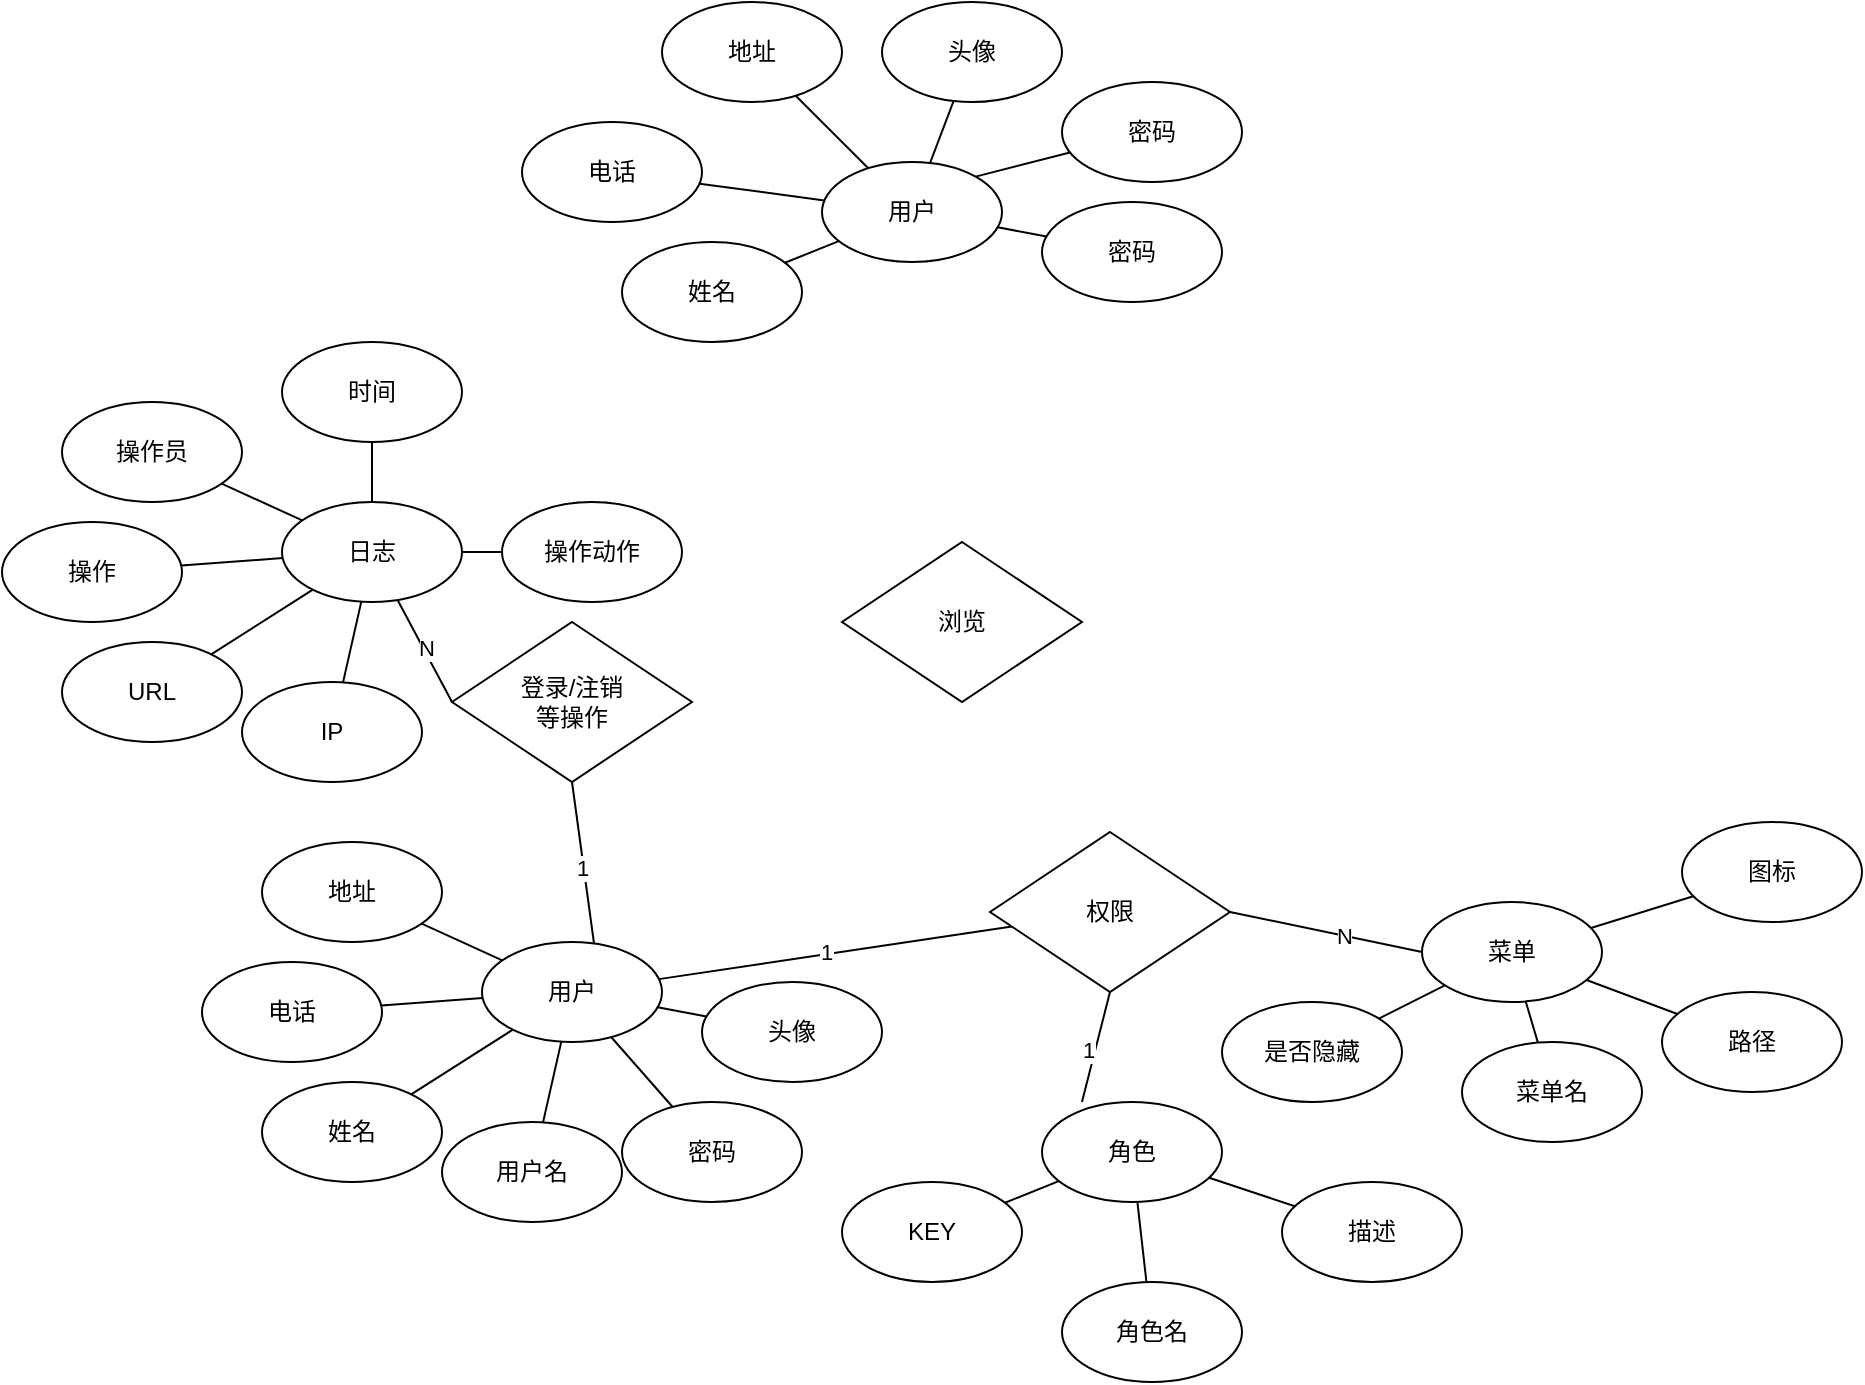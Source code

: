 <mxfile version="21.0.6" type="github">
  <diagram name="第 1 页" id="2mRQ52QLlzKnQliinkt1">
    <mxGraphModel dx="1811" dy="1759" grid="1" gridSize="10" guides="1" tooltips="1" connect="1" arrows="1" fold="1" page="1" pageScale="1" pageWidth="827" pageHeight="1169" math="0" shadow="0">
      <root>
        <mxCell id="0" />
        <mxCell id="1" parent="0" />
        <mxCell id="mOGSaVw1MvXez0ik0sxi-4" value="" style="rounded=0;orthogonalLoop=1;jettySize=auto;html=1;endArrow=none;endFill=0;" edge="1" parent="1" source="mOGSaVw1MvXez0ik0sxi-1" target="mOGSaVw1MvXez0ik0sxi-3">
          <mxGeometry relative="1" as="geometry" />
        </mxCell>
        <mxCell id="mOGSaVw1MvXez0ik0sxi-47" value="" style="rounded=0;orthogonalLoop=1;jettySize=auto;html=1;endArrow=none;endFill=0;" edge="1" parent="1" source="mOGSaVw1MvXez0ik0sxi-1" target="mOGSaVw1MvXez0ik0sxi-46">
          <mxGeometry relative="1" as="geometry" />
        </mxCell>
        <mxCell id="mOGSaVw1MvXez0ik0sxi-50" value="1" style="edgeLabel;html=1;align=center;verticalAlign=middle;resizable=0;points=[];" vertex="1" connectable="0" parent="mOGSaVw1MvXez0ik0sxi-47">
          <mxGeometry x="-0.059" y="1" relative="1" as="geometry">
            <mxPoint as="offset" />
          </mxGeometry>
        </mxCell>
        <mxCell id="mOGSaVw1MvXez0ik0sxi-1" value="用户" style="ellipse;whiteSpace=wrap;html=1;" vertex="1" parent="1">
          <mxGeometry x="160" y="360" width="90" height="50" as="geometry" />
        </mxCell>
        <mxCell id="mOGSaVw1MvXez0ik0sxi-3" value="姓名" style="ellipse;whiteSpace=wrap;html=1;" vertex="1" parent="1">
          <mxGeometry x="50" y="430" width="90" height="50" as="geometry" />
        </mxCell>
        <mxCell id="mOGSaVw1MvXez0ik0sxi-9" value="" style="rounded=0;orthogonalLoop=1;jettySize=auto;html=1;endArrow=none;endFill=0;" edge="1" parent="1" target="mOGSaVw1MvXez0ik0sxi-10" source="mOGSaVw1MvXez0ik0sxi-1">
          <mxGeometry relative="1" as="geometry">
            <mxPoint x="285" y="450" as="sourcePoint" />
          </mxGeometry>
        </mxCell>
        <mxCell id="mOGSaVw1MvXez0ik0sxi-10" value="用户名" style="ellipse;whiteSpace=wrap;html=1;" vertex="1" parent="1">
          <mxGeometry x="140" y="450" width="90" height="50" as="geometry" />
        </mxCell>
        <mxCell id="mOGSaVw1MvXez0ik0sxi-12" value="" style="rounded=0;orthogonalLoop=1;jettySize=auto;html=1;endArrow=none;endFill=0;" edge="1" parent="1" target="mOGSaVw1MvXez0ik0sxi-13" source="mOGSaVw1MvXez0ik0sxi-1">
          <mxGeometry relative="1" as="geometry">
            <mxPoint x="145" y="300" as="sourcePoint" />
          </mxGeometry>
        </mxCell>
        <mxCell id="mOGSaVw1MvXez0ik0sxi-13" value="电话" style="ellipse;whiteSpace=wrap;html=1;" vertex="1" parent="1">
          <mxGeometry x="20" y="370" width="90" height="50" as="geometry" />
        </mxCell>
        <mxCell id="mOGSaVw1MvXez0ik0sxi-14" value="" style="rounded=0;orthogonalLoop=1;jettySize=auto;html=1;endArrow=none;endFill=0;" edge="1" parent="1" target="mOGSaVw1MvXez0ik0sxi-15" source="mOGSaVw1MvXez0ik0sxi-1">
          <mxGeometry relative="1" as="geometry">
            <mxPoint x="365" y="417" as="sourcePoint" />
          </mxGeometry>
        </mxCell>
        <mxCell id="mOGSaVw1MvXez0ik0sxi-15" value="密码" style="ellipse;whiteSpace=wrap;html=1;" vertex="1" parent="1">
          <mxGeometry x="230" y="440" width="90" height="50" as="geometry" />
        </mxCell>
        <mxCell id="mOGSaVw1MvXez0ik0sxi-16" value="" style="rounded=0;orthogonalLoop=1;jettySize=auto;html=1;endArrow=none;endFill=0;" edge="1" parent="1" target="mOGSaVw1MvXez0ik0sxi-17" source="mOGSaVw1MvXez0ik0sxi-1">
          <mxGeometry relative="1" as="geometry">
            <mxPoint x="415" y="347" as="sourcePoint" />
          </mxGeometry>
        </mxCell>
        <mxCell id="mOGSaVw1MvXez0ik0sxi-17" value="头像" style="ellipse;whiteSpace=wrap;html=1;" vertex="1" parent="1">
          <mxGeometry x="270" y="380" width="90" height="50" as="geometry" />
        </mxCell>
        <mxCell id="mOGSaVw1MvXez0ik0sxi-18" value="" style="rounded=0;orthogonalLoop=1;jettySize=auto;html=1;endArrow=none;endFill=0;" edge="1" parent="1" target="mOGSaVw1MvXez0ik0sxi-19" source="mOGSaVw1MvXez0ik0sxi-1">
          <mxGeometry relative="1" as="geometry">
            <mxPoint x="125" y="230" as="sourcePoint" />
          </mxGeometry>
        </mxCell>
        <mxCell id="mOGSaVw1MvXez0ik0sxi-19" value="地址" style="ellipse;whiteSpace=wrap;html=1;" vertex="1" parent="1">
          <mxGeometry x="50" y="310" width="90" height="50" as="geometry" />
        </mxCell>
        <mxCell id="mOGSaVw1MvXez0ik0sxi-20" value="" style="rounded=0;orthogonalLoop=1;jettySize=auto;html=1;endArrow=none;endFill=0;" edge="1" parent="1" source="mOGSaVw1MvXez0ik0sxi-21" target="mOGSaVw1MvXez0ik0sxi-22">
          <mxGeometry relative="1" as="geometry" />
        </mxCell>
        <mxCell id="mOGSaVw1MvXez0ik0sxi-21" value="角色" style="ellipse;whiteSpace=wrap;html=1;" vertex="1" parent="1">
          <mxGeometry x="440" y="440" width="90" height="50" as="geometry" />
        </mxCell>
        <mxCell id="mOGSaVw1MvXez0ik0sxi-22" value="角色名" style="ellipse;whiteSpace=wrap;html=1;" vertex="1" parent="1">
          <mxGeometry x="450" y="530" width="90" height="50" as="geometry" />
        </mxCell>
        <mxCell id="mOGSaVw1MvXez0ik0sxi-23" value="" style="rounded=0;orthogonalLoop=1;jettySize=auto;html=1;endArrow=none;endFill=0;" edge="1" parent="1" source="mOGSaVw1MvXez0ik0sxi-21" target="mOGSaVw1MvXez0ik0sxi-24">
          <mxGeometry relative="1" as="geometry">
            <mxPoint x="505" y="460" as="sourcePoint" />
          </mxGeometry>
        </mxCell>
        <mxCell id="mOGSaVw1MvXez0ik0sxi-24" value="描述" style="ellipse;whiteSpace=wrap;html=1;" vertex="1" parent="1">
          <mxGeometry x="560" y="480" width="90" height="50" as="geometry" />
        </mxCell>
        <mxCell id="mOGSaVw1MvXez0ik0sxi-25" value="" style="rounded=0;orthogonalLoop=1;jettySize=auto;html=1;endArrow=none;endFill=0;" edge="1" parent="1" source="mOGSaVw1MvXez0ik0sxi-21" target="mOGSaVw1MvXez0ik0sxi-26">
          <mxGeometry relative="1" as="geometry">
            <mxPoint x="365" y="310" as="sourcePoint" />
          </mxGeometry>
        </mxCell>
        <mxCell id="mOGSaVw1MvXez0ik0sxi-26" value="KEY" style="ellipse;whiteSpace=wrap;html=1;" vertex="1" parent="1">
          <mxGeometry x="340" y="480" width="90" height="50" as="geometry" />
        </mxCell>
        <mxCell id="mOGSaVw1MvXez0ik0sxi-33" value="" style="rounded=0;orthogonalLoop=1;jettySize=auto;html=1;endArrow=none;endFill=0;" edge="1" parent="1" source="mOGSaVw1MvXez0ik0sxi-34" target="mOGSaVw1MvXez0ik0sxi-35">
          <mxGeometry relative="1" as="geometry" />
        </mxCell>
        <mxCell id="mOGSaVw1MvXez0ik0sxi-34" value="菜单" style="ellipse;whiteSpace=wrap;html=1;" vertex="1" parent="1">
          <mxGeometry x="630" y="340" width="90" height="50" as="geometry" />
        </mxCell>
        <mxCell id="mOGSaVw1MvXez0ik0sxi-35" value="是否隐藏" style="ellipse;whiteSpace=wrap;html=1;" vertex="1" parent="1">
          <mxGeometry x="530" y="390" width="90" height="50" as="geometry" />
        </mxCell>
        <mxCell id="mOGSaVw1MvXez0ik0sxi-36" value="" style="rounded=0;orthogonalLoop=1;jettySize=auto;html=1;endArrow=none;endFill=0;" edge="1" parent="1" source="mOGSaVw1MvXez0ik0sxi-34" target="mOGSaVw1MvXez0ik0sxi-37">
          <mxGeometry relative="1" as="geometry">
            <mxPoint x="725" y="330" as="sourcePoint" />
          </mxGeometry>
        </mxCell>
        <mxCell id="mOGSaVw1MvXez0ik0sxi-37" value="菜单名" style="ellipse;whiteSpace=wrap;html=1;" vertex="1" parent="1">
          <mxGeometry x="650" y="410" width="90" height="50" as="geometry" />
        </mxCell>
        <mxCell id="mOGSaVw1MvXez0ik0sxi-40" value="" style="rounded=0;orthogonalLoop=1;jettySize=auto;html=1;endArrow=none;endFill=0;" edge="1" parent="1" source="mOGSaVw1MvXez0ik0sxi-34" target="mOGSaVw1MvXez0ik0sxi-41">
          <mxGeometry relative="1" as="geometry">
            <mxPoint x="805" y="297" as="sourcePoint" />
          </mxGeometry>
        </mxCell>
        <mxCell id="mOGSaVw1MvXez0ik0sxi-41" value="路径" style="ellipse;whiteSpace=wrap;html=1;" vertex="1" parent="1">
          <mxGeometry x="750" y="385" width="90" height="50" as="geometry" />
        </mxCell>
        <mxCell id="mOGSaVw1MvXez0ik0sxi-42" value="" style="rounded=0;orthogonalLoop=1;jettySize=auto;html=1;endArrow=none;endFill=0;" edge="1" parent="1" source="mOGSaVw1MvXez0ik0sxi-34" target="mOGSaVw1MvXez0ik0sxi-43">
          <mxGeometry relative="1" as="geometry">
            <mxPoint x="855" y="227" as="sourcePoint" />
          </mxGeometry>
        </mxCell>
        <mxCell id="mOGSaVw1MvXez0ik0sxi-43" value="图标" style="ellipse;whiteSpace=wrap;html=1;" vertex="1" parent="1">
          <mxGeometry x="760" y="300" width="90" height="50" as="geometry" />
        </mxCell>
        <mxCell id="mOGSaVw1MvXez0ik0sxi-46" value="权限" style="rhombus;whiteSpace=wrap;html=1;" vertex="1" parent="1">
          <mxGeometry x="414" y="305" width="120" height="80" as="geometry" />
        </mxCell>
        <mxCell id="mOGSaVw1MvXez0ik0sxi-48" value="" style="rounded=0;orthogonalLoop=1;jettySize=auto;html=1;endArrow=none;endFill=0;entryX=1;entryY=0.5;entryDx=0;entryDy=0;exitX=0;exitY=0.5;exitDx=0;exitDy=0;" edge="1" parent="1" source="mOGSaVw1MvXez0ik0sxi-34" target="mOGSaVw1MvXez0ik0sxi-46">
          <mxGeometry relative="1" as="geometry">
            <mxPoint x="246" y="377" as="sourcePoint" />
            <mxPoint x="378" y="299" as="targetPoint" />
          </mxGeometry>
        </mxCell>
        <mxCell id="mOGSaVw1MvXez0ik0sxi-53" value="N" style="edgeLabel;html=1;align=center;verticalAlign=middle;resizable=0;points=[];" vertex="1" connectable="0" parent="mOGSaVw1MvXez0ik0sxi-48">
          <mxGeometry x="-0.17" relative="1" as="geometry">
            <mxPoint as="offset" />
          </mxGeometry>
        </mxCell>
        <mxCell id="mOGSaVw1MvXez0ik0sxi-49" value="" style="rounded=0;orthogonalLoop=1;jettySize=auto;html=1;endArrow=none;endFill=0;entryX=0.5;entryY=1;entryDx=0;entryDy=0;exitX=0.222;exitY=0;exitDx=0;exitDy=0;exitPerimeter=0;" edge="1" parent="1" source="mOGSaVw1MvXez0ik0sxi-21" target="mOGSaVw1MvXez0ik0sxi-46">
          <mxGeometry relative="1" as="geometry">
            <mxPoint x="590" y="295" as="sourcePoint" />
            <mxPoint x="470" y="280" as="targetPoint" />
          </mxGeometry>
        </mxCell>
        <mxCell id="mOGSaVw1MvXez0ik0sxi-51" value="1" style="edgeLabel;html=1;align=center;verticalAlign=middle;resizable=0;points=[];" vertex="1" connectable="0" parent="mOGSaVw1MvXez0ik0sxi-49">
          <mxGeometry x="-0.087" y="4" relative="1" as="geometry">
            <mxPoint as="offset" />
          </mxGeometry>
        </mxCell>
        <mxCell id="mOGSaVw1MvXez0ik0sxi-54" value="" style="rounded=0;orthogonalLoop=1;jettySize=auto;html=1;endArrow=none;endFill=0;" edge="1" parent="1" source="mOGSaVw1MvXez0ik0sxi-57" target="mOGSaVw1MvXez0ik0sxi-58">
          <mxGeometry relative="1" as="geometry" />
        </mxCell>
        <mxCell id="mOGSaVw1MvXez0ik0sxi-55" value="" style="rounded=0;orthogonalLoop=1;jettySize=auto;html=1;endArrow=none;endFill=0;entryX=0;entryY=0.5;entryDx=0;entryDy=0;" edge="1" parent="1" source="mOGSaVw1MvXez0ik0sxi-57" target="mOGSaVw1MvXez0ik0sxi-69">
          <mxGeometry relative="1" as="geometry">
            <mxPoint x="250" y="97" as="targetPoint" />
          </mxGeometry>
        </mxCell>
        <mxCell id="mOGSaVw1MvXez0ik0sxi-56" value="N" style="edgeLabel;html=1;align=center;verticalAlign=middle;resizable=0;points=[];" vertex="1" connectable="0" parent="mOGSaVw1MvXez0ik0sxi-55">
          <mxGeometry x="-0.059" y="1" relative="1" as="geometry">
            <mxPoint as="offset" />
          </mxGeometry>
        </mxCell>
        <mxCell id="mOGSaVw1MvXez0ik0sxi-57" value="日志" style="ellipse;whiteSpace=wrap;html=1;" vertex="1" parent="1">
          <mxGeometry x="60" y="140" width="90" height="50" as="geometry" />
        </mxCell>
        <mxCell id="mOGSaVw1MvXez0ik0sxi-58" value="URL" style="ellipse;whiteSpace=wrap;html=1;" vertex="1" parent="1">
          <mxGeometry x="-50" y="210" width="90" height="50" as="geometry" />
        </mxCell>
        <mxCell id="mOGSaVw1MvXez0ik0sxi-59" value="" style="rounded=0;orthogonalLoop=1;jettySize=auto;html=1;endArrow=none;endFill=0;" edge="1" parent="1" source="mOGSaVw1MvXez0ik0sxi-57" target="mOGSaVw1MvXez0ik0sxi-60">
          <mxGeometry relative="1" as="geometry">
            <mxPoint x="185" y="230" as="sourcePoint" />
          </mxGeometry>
        </mxCell>
        <mxCell id="mOGSaVw1MvXez0ik0sxi-60" value="IP" style="ellipse;whiteSpace=wrap;html=1;" vertex="1" parent="1">
          <mxGeometry x="40" y="230" width="90" height="50" as="geometry" />
        </mxCell>
        <mxCell id="mOGSaVw1MvXez0ik0sxi-61" value="" style="rounded=0;orthogonalLoop=1;jettySize=auto;html=1;endArrow=none;endFill=0;" edge="1" parent="1" source="mOGSaVw1MvXez0ik0sxi-57" target="mOGSaVw1MvXez0ik0sxi-62">
          <mxGeometry relative="1" as="geometry">
            <mxPoint x="45" y="80" as="sourcePoint" />
          </mxGeometry>
        </mxCell>
        <mxCell id="mOGSaVw1MvXez0ik0sxi-62" value="操作" style="ellipse;whiteSpace=wrap;html=1;" vertex="1" parent="1">
          <mxGeometry x="-80" y="150" width="90" height="50" as="geometry" />
        </mxCell>
        <mxCell id="mOGSaVw1MvXez0ik0sxi-63" value="" style="rounded=0;orthogonalLoop=1;jettySize=auto;html=1;endArrow=none;endFill=0;" edge="1" parent="1" source="mOGSaVw1MvXez0ik0sxi-57" target="mOGSaVw1MvXez0ik0sxi-64">
          <mxGeometry relative="1" as="geometry">
            <mxPoint x="265" y="197" as="sourcePoint" />
          </mxGeometry>
        </mxCell>
        <mxCell id="mOGSaVw1MvXez0ik0sxi-64" value="操作动作" style="ellipse;whiteSpace=wrap;html=1;" vertex="1" parent="1">
          <mxGeometry x="170" y="140" width="90" height="50" as="geometry" />
        </mxCell>
        <mxCell id="mOGSaVw1MvXez0ik0sxi-65" value="" style="rounded=0;orthogonalLoop=1;jettySize=auto;html=1;endArrow=none;endFill=0;" edge="1" parent="1" source="mOGSaVw1MvXez0ik0sxi-57" target="mOGSaVw1MvXez0ik0sxi-66">
          <mxGeometry relative="1" as="geometry">
            <mxPoint x="315" y="127" as="sourcePoint" />
          </mxGeometry>
        </mxCell>
        <mxCell id="mOGSaVw1MvXez0ik0sxi-66" value="时间" style="ellipse;whiteSpace=wrap;html=1;" vertex="1" parent="1">
          <mxGeometry x="60" y="60" width="90" height="50" as="geometry" />
        </mxCell>
        <mxCell id="mOGSaVw1MvXez0ik0sxi-67" value="" style="rounded=0;orthogonalLoop=1;jettySize=auto;html=1;endArrow=none;endFill=0;" edge="1" parent="1" source="mOGSaVw1MvXez0ik0sxi-57" target="mOGSaVw1MvXez0ik0sxi-68">
          <mxGeometry relative="1" as="geometry">
            <mxPoint x="25" y="10" as="sourcePoint" />
          </mxGeometry>
        </mxCell>
        <mxCell id="mOGSaVw1MvXez0ik0sxi-68" value="操作员" style="ellipse;whiteSpace=wrap;html=1;" vertex="1" parent="1">
          <mxGeometry x="-50" y="90" width="90" height="50" as="geometry" />
        </mxCell>
        <mxCell id="mOGSaVw1MvXez0ik0sxi-69" value="登录/注销&lt;br&gt;等操作" style="rhombus;whiteSpace=wrap;html=1;" vertex="1" parent="1">
          <mxGeometry x="145" y="200" width="120" height="80" as="geometry" />
        </mxCell>
        <mxCell id="mOGSaVw1MvXez0ik0sxi-70" value="" style="rounded=0;orthogonalLoop=1;jettySize=auto;html=1;endArrow=none;endFill=0;entryX=0.5;entryY=1;entryDx=0;entryDy=0;exitX=0.622;exitY=0.01;exitDx=0;exitDy=0;exitPerimeter=0;" edge="1" parent="1" source="mOGSaVw1MvXez0ik0sxi-1" target="mOGSaVw1MvXez0ik0sxi-69">
          <mxGeometry relative="1" as="geometry">
            <mxPoint x="210" y="295" as="targetPoint" />
            <mxPoint x="133" y="198" as="sourcePoint" />
          </mxGeometry>
        </mxCell>
        <mxCell id="mOGSaVw1MvXez0ik0sxi-71" value="1" style="edgeLabel;html=1;align=center;verticalAlign=middle;resizable=0;points=[];" vertex="1" connectable="0" parent="mOGSaVw1MvXez0ik0sxi-70">
          <mxGeometry x="-0.059" y="1" relative="1" as="geometry">
            <mxPoint as="offset" />
          </mxGeometry>
        </mxCell>
        <mxCell id="mOGSaVw1MvXez0ik0sxi-73" value="浏览" style="rhombus;whiteSpace=wrap;html=1;" vertex="1" parent="1">
          <mxGeometry x="340" y="160" width="120" height="80" as="geometry" />
        </mxCell>
        <mxCell id="mOGSaVw1MvXez0ik0sxi-74" value="" style="rounded=0;orthogonalLoop=1;jettySize=auto;html=1;endArrow=none;endFill=0;" edge="1" parent="1" source="mOGSaVw1MvXez0ik0sxi-76" target="mOGSaVw1MvXez0ik0sxi-77">
          <mxGeometry relative="1" as="geometry" />
        </mxCell>
        <mxCell id="mOGSaVw1MvXez0ik0sxi-76" value="用户" style="ellipse;whiteSpace=wrap;html=1;" vertex="1" parent="1">
          <mxGeometry x="330" y="-30" width="90" height="50" as="geometry" />
        </mxCell>
        <mxCell id="mOGSaVw1MvXez0ik0sxi-77" value="姓名" style="ellipse;whiteSpace=wrap;html=1;" vertex="1" parent="1">
          <mxGeometry x="230" y="10" width="90" height="50" as="geometry" />
        </mxCell>
        <mxCell id="mOGSaVw1MvXez0ik0sxi-79" value="" style="rounded=0;orthogonalLoop=1;jettySize=auto;html=1;endArrow=none;endFill=0;" edge="1" parent="1" source="mOGSaVw1MvXez0ik0sxi-76" target="mOGSaVw1MvXez0ik0sxi-80">
          <mxGeometry relative="1" as="geometry">
            <mxPoint x="315" y="-90" as="sourcePoint" />
          </mxGeometry>
        </mxCell>
        <mxCell id="mOGSaVw1MvXez0ik0sxi-80" value="电话" style="ellipse;whiteSpace=wrap;html=1;" vertex="1" parent="1">
          <mxGeometry x="180" y="-50" width="90" height="50" as="geometry" />
        </mxCell>
        <mxCell id="mOGSaVw1MvXez0ik0sxi-81" value="" style="rounded=0;orthogonalLoop=1;jettySize=auto;html=1;endArrow=none;endFill=0;" edge="1" parent="1" source="mOGSaVw1MvXez0ik0sxi-76" target="mOGSaVw1MvXez0ik0sxi-82">
          <mxGeometry relative="1" as="geometry">
            <mxPoint x="535" y="27" as="sourcePoint" />
          </mxGeometry>
        </mxCell>
        <mxCell id="mOGSaVw1MvXez0ik0sxi-82" value="密码" style="ellipse;whiteSpace=wrap;html=1;" vertex="1" parent="1">
          <mxGeometry x="440" y="-10" width="90" height="50" as="geometry" />
        </mxCell>
        <mxCell id="mOGSaVw1MvXez0ik0sxi-83" value="" style="rounded=0;orthogonalLoop=1;jettySize=auto;html=1;endArrow=none;endFill=0;" edge="1" parent="1" source="mOGSaVw1MvXez0ik0sxi-76" target="mOGSaVw1MvXez0ik0sxi-84">
          <mxGeometry relative="1" as="geometry">
            <mxPoint x="585" y="-43" as="sourcePoint" />
          </mxGeometry>
        </mxCell>
        <mxCell id="mOGSaVw1MvXez0ik0sxi-84" value="头像" style="ellipse;whiteSpace=wrap;html=1;" vertex="1" parent="1">
          <mxGeometry x="360" y="-110" width="90" height="50" as="geometry" />
        </mxCell>
        <mxCell id="mOGSaVw1MvXez0ik0sxi-85" value="" style="rounded=0;orthogonalLoop=1;jettySize=auto;html=1;endArrow=none;endFill=0;" edge="1" parent="1" source="mOGSaVw1MvXez0ik0sxi-76" target="mOGSaVw1MvXez0ik0sxi-86">
          <mxGeometry relative="1" as="geometry">
            <mxPoint x="295" y="-160" as="sourcePoint" />
          </mxGeometry>
        </mxCell>
        <mxCell id="mOGSaVw1MvXez0ik0sxi-86" value="地址" style="ellipse;whiteSpace=wrap;html=1;" vertex="1" parent="1">
          <mxGeometry x="250" y="-110" width="90" height="50" as="geometry" />
        </mxCell>
        <mxCell id="mOGSaVw1MvXez0ik0sxi-89" value="" style="rounded=0;orthogonalLoop=1;jettySize=auto;html=1;endArrow=none;endFill=0;exitX=1;exitY=0;exitDx=0;exitDy=0;" edge="1" parent="1" target="mOGSaVw1MvXez0ik0sxi-90" source="mOGSaVw1MvXez0ik0sxi-76">
          <mxGeometry relative="1" as="geometry">
            <mxPoint x="439" y="-37" as="sourcePoint" />
          </mxGeometry>
        </mxCell>
        <mxCell id="mOGSaVw1MvXez0ik0sxi-90" value="密码" style="ellipse;whiteSpace=wrap;html=1;" vertex="1" parent="1">
          <mxGeometry x="450" y="-70" width="90" height="50" as="geometry" />
        </mxCell>
      </root>
    </mxGraphModel>
  </diagram>
</mxfile>
